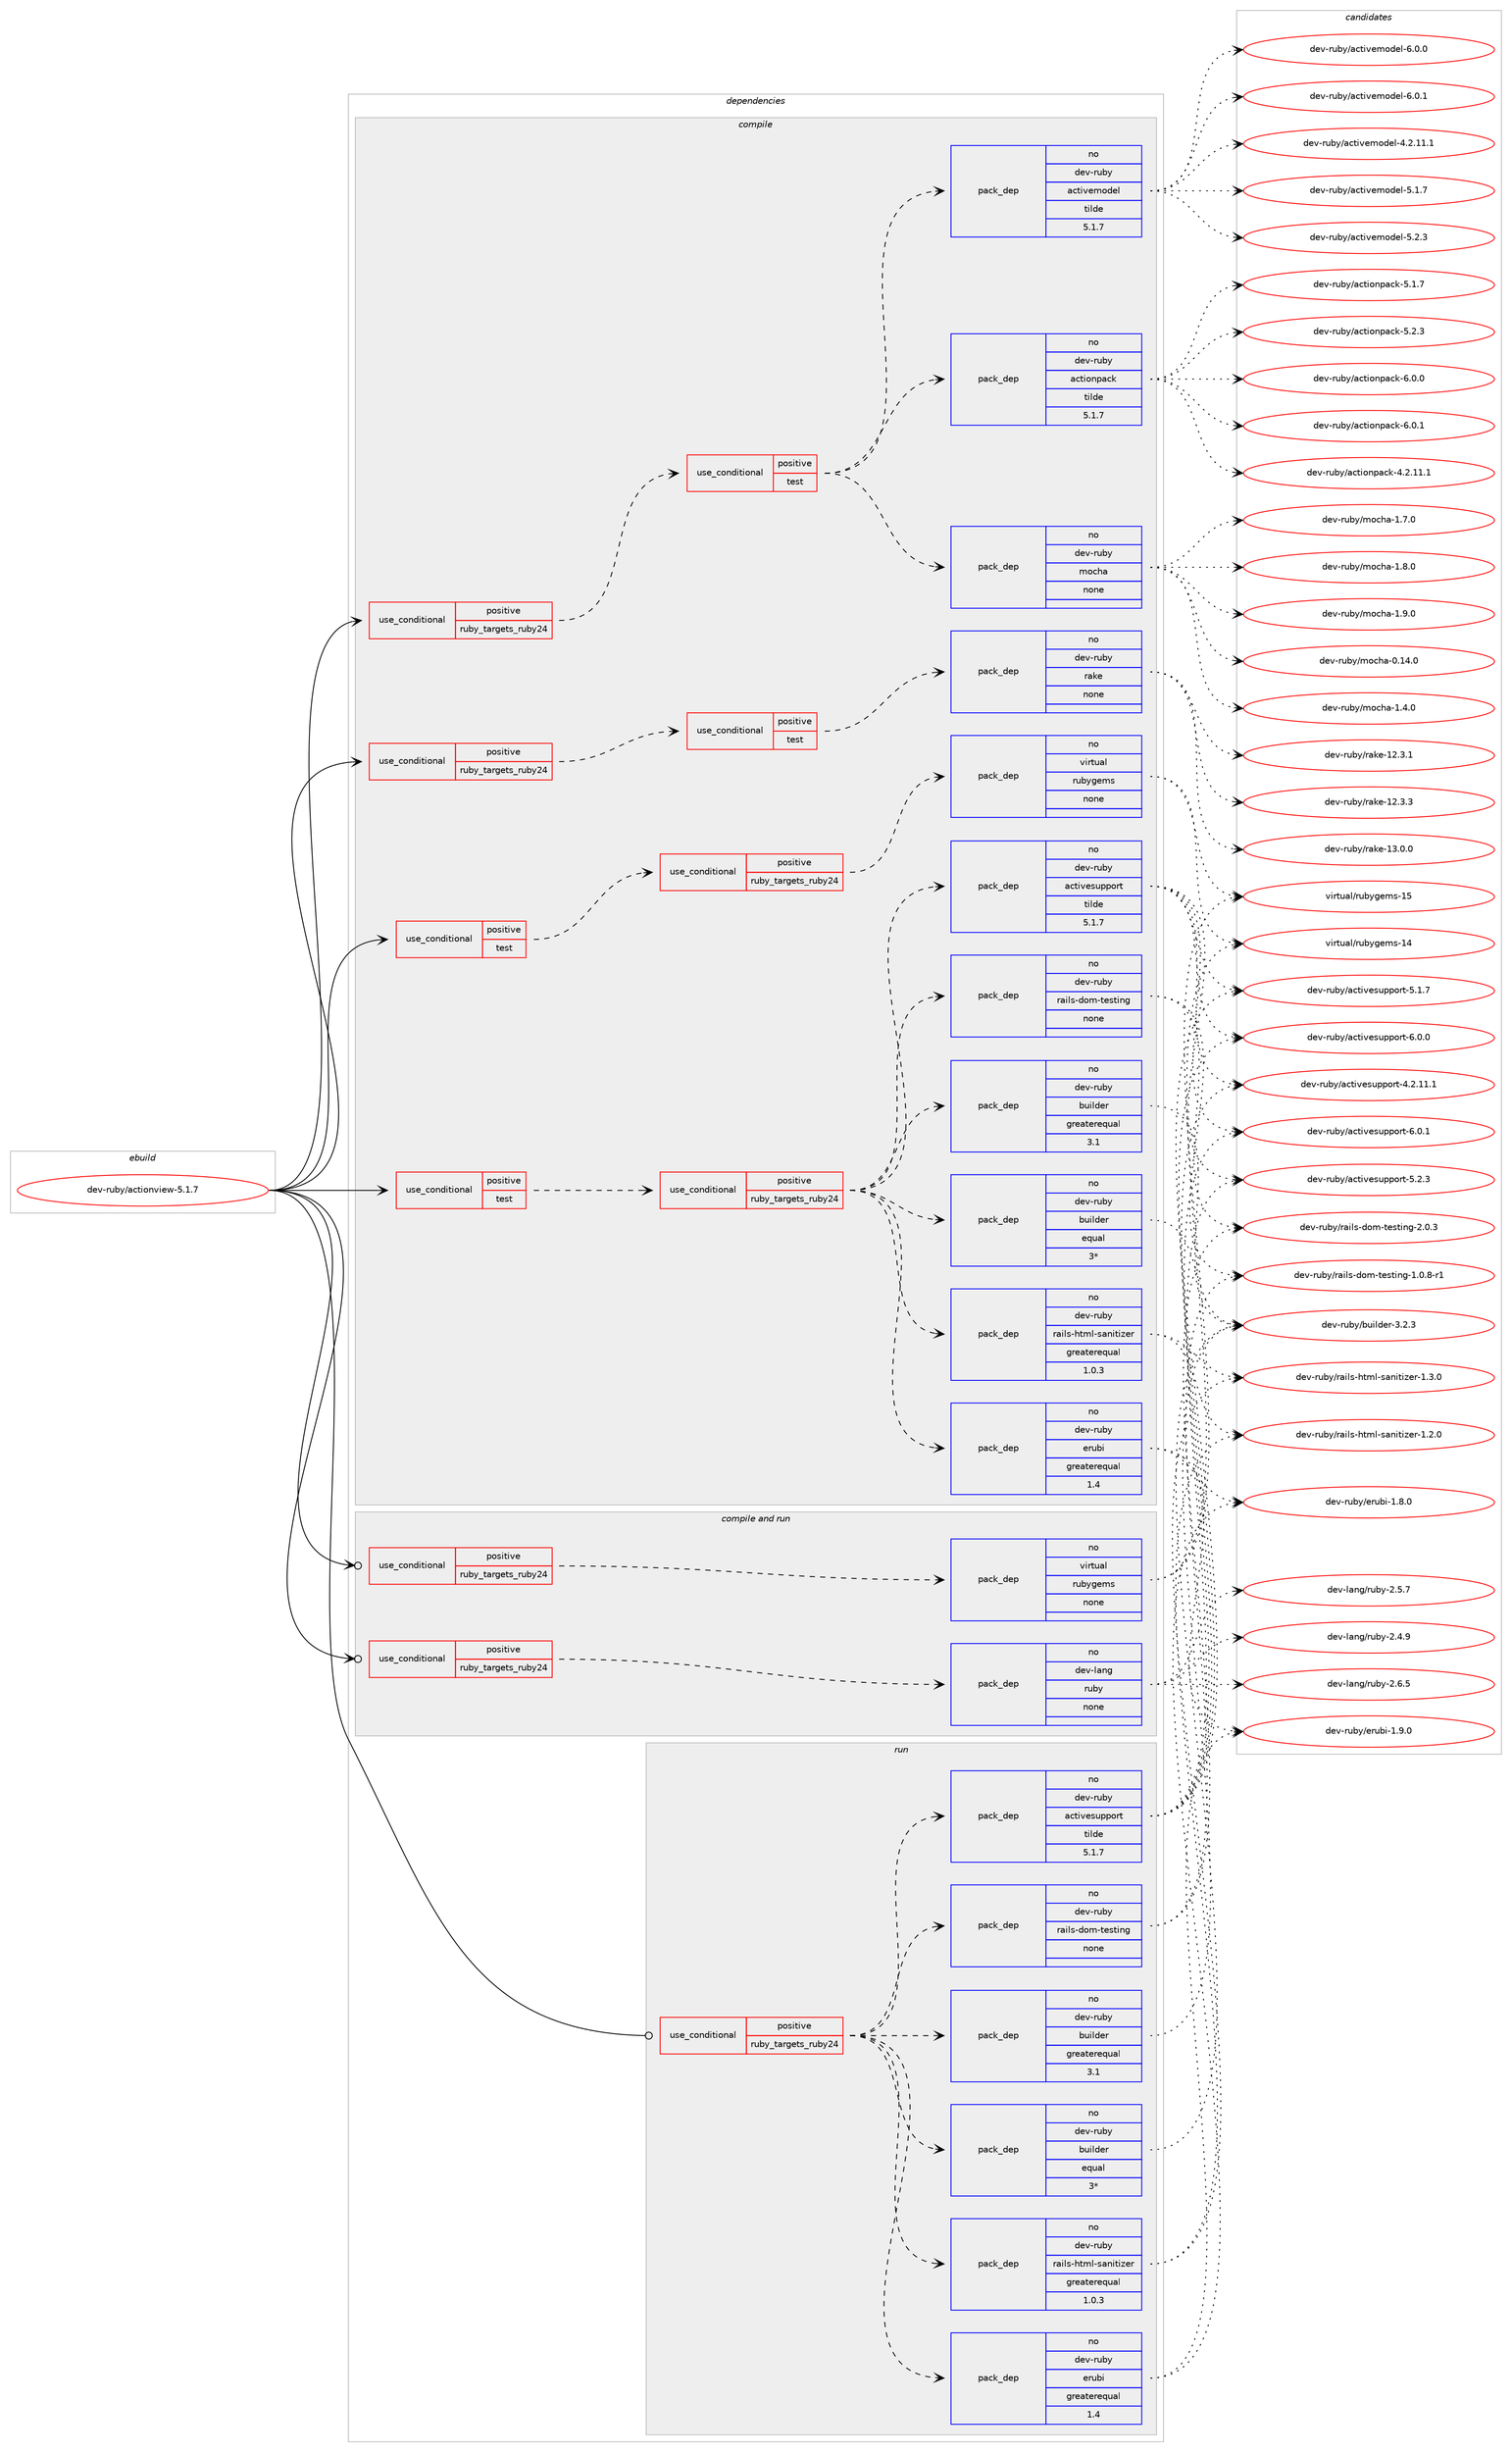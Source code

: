 digraph prolog {

# *************
# Graph options
# *************

newrank=true;
concentrate=true;
compound=true;
graph [rankdir=LR,fontname=Helvetica,fontsize=10,ranksep=1.5];#, ranksep=2.5, nodesep=0.2];
edge  [arrowhead=vee];
node  [fontname=Helvetica,fontsize=10];

# **********
# The ebuild
# **********

subgraph cluster_leftcol {
color=gray;
rank=same;
label=<<i>ebuild</i>>;
id [label="dev-ruby/actionview-5.1.7", color=red, width=4, href="../dev-ruby/actionview-5.1.7.svg"];
}

# ****************
# The dependencies
# ****************

subgraph cluster_midcol {
color=gray;
label=<<i>dependencies</i>>;
subgraph cluster_compile {
fillcolor="#eeeeee";
style=filled;
label=<<i>compile</i>>;
subgraph cond157043 {
dependency674546 [label=<<TABLE BORDER="0" CELLBORDER="1" CELLSPACING="0" CELLPADDING="4"><TR><TD ROWSPAN="3" CELLPADDING="10">use_conditional</TD></TR><TR><TD>positive</TD></TR><TR><TD>ruby_targets_ruby24</TD></TR></TABLE>>, shape=none, color=red];
subgraph cond157044 {
dependency674547 [label=<<TABLE BORDER="0" CELLBORDER="1" CELLSPACING="0" CELLPADDING="4"><TR><TD ROWSPAN="3" CELLPADDING="10">use_conditional</TD></TR><TR><TD>positive</TD></TR><TR><TD>test</TD></TR></TABLE>>, shape=none, color=red];
subgraph pack505597 {
dependency674548 [label=<<TABLE BORDER="0" CELLBORDER="1" CELLSPACING="0" CELLPADDING="4" WIDTH="220"><TR><TD ROWSPAN="6" CELLPADDING="30">pack_dep</TD></TR><TR><TD WIDTH="110">no</TD></TR><TR><TD>dev-ruby</TD></TR><TR><TD>mocha</TD></TR><TR><TD>none</TD></TR><TR><TD></TD></TR></TABLE>>, shape=none, color=blue];
}
dependency674547:e -> dependency674548:w [weight=20,style="dashed",arrowhead="vee"];
subgraph pack505598 {
dependency674549 [label=<<TABLE BORDER="0" CELLBORDER="1" CELLSPACING="0" CELLPADDING="4" WIDTH="220"><TR><TD ROWSPAN="6" CELLPADDING="30">pack_dep</TD></TR><TR><TD WIDTH="110">no</TD></TR><TR><TD>dev-ruby</TD></TR><TR><TD>actionpack</TD></TR><TR><TD>tilde</TD></TR><TR><TD>5.1.7</TD></TR></TABLE>>, shape=none, color=blue];
}
dependency674547:e -> dependency674549:w [weight=20,style="dashed",arrowhead="vee"];
subgraph pack505599 {
dependency674550 [label=<<TABLE BORDER="0" CELLBORDER="1" CELLSPACING="0" CELLPADDING="4" WIDTH="220"><TR><TD ROWSPAN="6" CELLPADDING="30">pack_dep</TD></TR><TR><TD WIDTH="110">no</TD></TR><TR><TD>dev-ruby</TD></TR><TR><TD>activemodel</TD></TR><TR><TD>tilde</TD></TR><TR><TD>5.1.7</TD></TR></TABLE>>, shape=none, color=blue];
}
dependency674547:e -> dependency674550:w [weight=20,style="dashed",arrowhead="vee"];
}
dependency674546:e -> dependency674547:w [weight=20,style="dashed",arrowhead="vee"];
}
id:e -> dependency674546:w [weight=20,style="solid",arrowhead="vee"];
subgraph cond157045 {
dependency674551 [label=<<TABLE BORDER="0" CELLBORDER="1" CELLSPACING="0" CELLPADDING="4"><TR><TD ROWSPAN="3" CELLPADDING="10">use_conditional</TD></TR><TR><TD>positive</TD></TR><TR><TD>ruby_targets_ruby24</TD></TR></TABLE>>, shape=none, color=red];
subgraph cond157046 {
dependency674552 [label=<<TABLE BORDER="0" CELLBORDER="1" CELLSPACING="0" CELLPADDING="4"><TR><TD ROWSPAN="3" CELLPADDING="10">use_conditional</TD></TR><TR><TD>positive</TD></TR><TR><TD>test</TD></TR></TABLE>>, shape=none, color=red];
subgraph pack505600 {
dependency674553 [label=<<TABLE BORDER="0" CELLBORDER="1" CELLSPACING="0" CELLPADDING="4" WIDTH="220"><TR><TD ROWSPAN="6" CELLPADDING="30">pack_dep</TD></TR><TR><TD WIDTH="110">no</TD></TR><TR><TD>dev-ruby</TD></TR><TR><TD>rake</TD></TR><TR><TD>none</TD></TR><TR><TD></TD></TR></TABLE>>, shape=none, color=blue];
}
dependency674552:e -> dependency674553:w [weight=20,style="dashed",arrowhead="vee"];
}
dependency674551:e -> dependency674552:w [weight=20,style="dashed",arrowhead="vee"];
}
id:e -> dependency674551:w [weight=20,style="solid",arrowhead="vee"];
subgraph cond157047 {
dependency674554 [label=<<TABLE BORDER="0" CELLBORDER="1" CELLSPACING="0" CELLPADDING="4"><TR><TD ROWSPAN="3" CELLPADDING="10">use_conditional</TD></TR><TR><TD>positive</TD></TR><TR><TD>test</TD></TR></TABLE>>, shape=none, color=red];
subgraph cond157048 {
dependency674555 [label=<<TABLE BORDER="0" CELLBORDER="1" CELLSPACING="0" CELLPADDING="4"><TR><TD ROWSPAN="3" CELLPADDING="10">use_conditional</TD></TR><TR><TD>positive</TD></TR><TR><TD>ruby_targets_ruby24</TD></TR></TABLE>>, shape=none, color=red];
subgraph pack505601 {
dependency674556 [label=<<TABLE BORDER="0" CELLBORDER="1" CELLSPACING="0" CELLPADDING="4" WIDTH="220"><TR><TD ROWSPAN="6" CELLPADDING="30">pack_dep</TD></TR><TR><TD WIDTH="110">no</TD></TR><TR><TD>dev-ruby</TD></TR><TR><TD>activesupport</TD></TR><TR><TD>tilde</TD></TR><TR><TD>5.1.7</TD></TR></TABLE>>, shape=none, color=blue];
}
dependency674555:e -> dependency674556:w [weight=20,style="dashed",arrowhead="vee"];
subgraph pack505602 {
dependency674557 [label=<<TABLE BORDER="0" CELLBORDER="1" CELLSPACING="0" CELLPADDING="4" WIDTH="220"><TR><TD ROWSPAN="6" CELLPADDING="30">pack_dep</TD></TR><TR><TD WIDTH="110">no</TD></TR><TR><TD>dev-ruby</TD></TR><TR><TD>builder</TD></TR><TR><TD>greaterequal</TD></TR><TR><TD>3.1</TD></TR></TABLE>>, shape=none, color=blue];
}
dependency674555:e -> dependency674557:w [weight=20,style="dashed",arrowhead="vee"];
subgraph pack505603 {
dependency674558 [label=<<TABLE BORDER="0" CELLBORDER="1" CELLSPACING="0" CELLPADDING="4" WIDTH="220"><TR><TD ROWSPAN="6" CELLPADDING="30">pack_dep</TD></TR><TR><TD WIDTH="110">no</TD></TR><TR><TD>dev-ruby</TD></TR><TR><TD>builder</TD></TR><TR><TD>equal</TD></TR><TR><TD>3*</TD></TR></TABLE>>, shape=none, color=blue];
}
dependency674555:e -> dependency674558:w [weight=20,style="dashed",arrowhead="vee"];
subgraph pack505604 {
dependency674559 [label=<<TABLE BORDER="0" CELLBORDER="1" CELLSPACING="0" CELLPADDING="4" WIDTH="220"><TR><TD ROWSPAN="6" CELLPADDING="30">pack_dep</TD></TR><TR><TD WIDTH="110">no</TD></TR><TR><TD>dev-ruby</TD></TR><TR><TD>erubi</TD></TR><TR><TD>greaterequal</TD></TR><TR><TD>1.4</TD></TR></TABLE>>, shape=none, color=blue];
}
dependency674555:e -> dependency674559:w [weight=20,style="dashed",arrowhead="vee"];
subgraph pack505605 {
dependency674560 [label=<<TABLE BORDER="0" CELLBORDER="1" CELLSPACING="0" CELLPADDING="4" WIDTH="220"><TR><TD ROWSPAN="6" CELLPADDING="30">pack_dep</TD></TR><TR><TD WIDTH="110">no</TD></TR><TR><TD>dev-ruby</TD></TR><TR><TD>rails-html-sanitizer</TD></TR><TR><TD>greaterequal</TD></TR><TR><TD>1.0.3</TD></TR></TABLE>>, shape=none, color=blue];
}
dependency674555:e -> dependency674560:w [weight=20,style="dashed",arrowhead="vee"];
subgraph pack505606 {
dependency674561 [label=<<TABLE BORDER="0" CELLBORDER="1" CELLSPACING="0" CELLPADDING="4" WIDTH="220"><TR><TD ROWSPAN="6" CELLPADDING="30">pack_dep</TD></TR><TR><TD WIDTH="110">no</TD></TR><TR><TD>dev-ruby</TD></TR><TR><TD>rails-dom-testing</TD></TR><TR><TD>none</TD></TR><TR><TD></TD></TR></TABLE>>, shape=none, color=blue];
}
dependency674555:e -> dependency674561:w [weight=20,style="dashed",arrowhead="vee"];
}
dependency674554:e -> dependency674555:w [weight=20,style="dashed",arrowhead="vee"];
}
id:e -> dependency674554:w [weight=20,style="solid",arrowhead="vee"];
subgraph cond157049 {
dependency674562 [label=<<TABLE BORDER="0" CELLBORDER="1" CELLSPACING="0" CELLPADDING="4"><TR><TD ROWSPAN="3" CELLPADDING="10">use_conditional</TD></TR><TR><TD>positive</TD></TR><TR><TD>test</TD></TR></TABLE>>, shape=none, color=red];
subgraph cond157050 {
dependency674563 [label=<<TABLE BORDER="0" CELLBORDER="1" CELLSPACING="0" CELLPADDING="4"><TR><TD ROWSPAN="3" CELLPADDING="10">use_conditional</TD></TR><TR><TD>positive</TD></TR><TR><TD>ruby_targets_ruby24</TD></TR></TABLE>>, shape=none, color=red];
subgraph pack505607 {
dependency674564 [label=<<TABLE BORDER="0" CELLBORDER="1" CELLSPACING="0" CELLPADDING="4" WIDTH="220"><TR><TD ROWSPAN="6" CELLPADDING="30">pack_dep</TD></TR><TR><TD WIDTH="110">no</TD></TR><TR><TD>virtual</TD></TR><TR><TD>rubygems</TD></TR><TR><TD>none</TD></TR><TR><TD></TD></TR></TABLE>>, shape=none, color=blue];
}
dependency674563:e -> dependency674564:w [weight=20,style="dashed",arrowhead="vee"];
}
dependency674562:e -> dependency674563:w [weight=20,style="dashed",arrowhead="vee"];
}
id:e -> dependency674562:w [weight=20,style="solid",arrowhead="vee"];
}
subgraph cluster_compileandrun {
fillcolor="#eeeeee";
style=filled;
label=<<i>compile and run</i>>;
subgraph cond157051 {
dependency674565 [label=<<TABLE BORDER="0" CELLBORDER="1" CELLSPACING="0" CELLPADDING="4"><TR><TD ROWSPAN="3" CELLPADDING="10">use_conditional</TD></TR><TR><TD>positive</TD></TR><TR><TD>ruby_targets_ruby24</TD></TR></TABLE>>, shape=none, color=red];
subgraph pack505608 {
dependency674566 [label=<<TABLE BORDER="0" CELLBORDER="1" CELLSPACING="0" CELLPADDING="4" WIDTH="220"><TR><TD ROWSPAN="6" CELLPADDING="30">pack_dep</TD></TR><TR><TD WIDTH="110">no</TD></TR><TR><TD>dev-lang</TD></TR><TR><TD>ruby</TD></TR><TR><TD>none</TD></TR><TR><TD></TD></TR></TABLE>>, shape=none, color=blue];
}
dependency674565:e -> dependency674566:w [weight=20,style="dashed",arrowhead="vee"];
}
id:e -> dependency674565:w [weight=20,style="solid",arrowhead="odotvee"];
subgraph cond157052 {
dependency674567 [label=<<TABLE BORDER="0" CELLBORDER="1" CELLSPACING="0" CELLPADDING="4"><TR><TD ROWSPAN="3" CELLPADDING="10">use_conditional</TD></TR><TR><TD>positive</TD></TR><TR><TD>ruby_targets_ruby24</TD></TR></TABLE>>, shape=none, color=red];
subgraph pack505609 {
dependency674568 [label=<<TABLE BORDER="0" CELLBORDER="1" CELLSPACING="0" CELLPADDING="4" WIDTH="220"><TR><TD ROWSPAN="6" CELLPADDING="30">pack_dep</TD></TR><TR><TD WIDTH="110">no</TD></TR><TR><TD>virtual</TD></TR><TR><TD>rubygems</TD></TR><TR><TD>none</TD></TR><TR><TD></TD></TR></TABLE>>, shape=none, color=blue];
}
dependency674567:e -> dependency674568:w [weight=20,style="dashed",arrowhead="vee"];
}
id:e -> dependency674567:w [weight=20,style="solid",arrowhead="odotvee"];
}
subgraph cluster_run {
fillcolor="#eeeeee";
style=filled;
label=<<i>run</i>>;
subgraph cond157053 {
dependency674569 [label=<<TABLE BORDER="0" CELLBORDER="1" CELLSPACING="0" CELLPADDING="4"><TR><TD ROWSPAN="3" CELLPADDING="10">use_conditional</TD></TR><TR><TD>positive</TD></TR><TR><TD>ruby_targets_ruby24</TD></TR></TABLE>>, shape=none, color=red];
subgraph pack505610 {
dependency674570 [label=<<TABLE BORDER="0" CELLBORDER="1" CELLSPACING="0" CELLPADDING="4" WIDTH="220"><TR><TD ROWSPAN="6" CELLPADDING="30">pack_dep</TD></TR><TR><TD WIDTH="110">no</TD></TR><TR><TD>dev-ruby</TD></TR><TR><TD>activesupport</TD></TR><TR><TD>tilde</TD></TR><TR><TD>5.1.7</TD></TR></TABLE>>, shape=none, color=blue];
}
dependency674569:e -> dependency674570:w [weight=20,style="dashed",arrowhead="vee"];
subgraph pack505611 {
dependency674571 [label=<<TABLE BORDER="0" CELLBORDER="1" CELLSPACING="0" CELLPADDING="4" WIDTH="220"><TR><TD ROWSPAN="6" CELLPADDING="30">pack_dep</TD></TR><TR><TD WIDTH="110">no</TD></TR><TR><TD>dev-ruby</TD></TR><TR><TD>builder</TD></TR><TR><TD>greaterequal</TD></TR><TR><TD>3.1</TD></TR></TABLE>>, shape=none, color=blue];
}
dependency674569:e -> dependency674571:w [weight=20,style="dashed",arrowhead="vee"];
subgraph pack505612 {
dependency674572 [label=<<TABLE BORDER="0" CELLBORDER="1" CELLSPACING="0" CELLPADDING="4" WIDTH="220"><TR><TD ROWSPAN="6" CELLPADDING="30">pack_dep</TD></TR><TR><TD WIDTH="110">no</TD></TR><TR><TD>dev-ruby</TD></TR><TR><TD>builder</TD></TR><TR><TD>equal</TD></TR><TR><TD>3*</TD></TR></TABLE>>, shape=none, color=blue];
}
dependency674569:e -> dependency674572:w [weight=20,style="dashed",arrowhead="vee"];
subgraph pack505613 {
dependency674573 [label=<<TABLE BORDER="0" CELLBORDER="1" CELLSPACING="0" CELLPADDING="4" WIDTH="220"><TR><TD ROWSPAN="6" CELLPADDING="30">pack_dep</TD></TR><TR><TD WIDTH="110">no</TD></TR><TR><TD>dev-ruby</TD></TR><TR><TD>erubi</TD></TR><TR><TD>greaterequal</TD></TR><TR><TD>1.4</TD></TR></TABLE>>, shape=none, color=blue];
}
dependency674569:e -> dependency674573:w [weight=20,style="dashed",arrowhead="vee"];
subgraph pack505614 {
dependency674574 [label=<<TABLE BORDER="0" CELLBORDER="1" CELLSPACING="0" CELLPADDING="4" WIDTH="220"><TR><TD ROWSPAN="6" CELLPADDING="30">pack_dep</TD></TR><TR><TD WIDTH="110">no</TD></TR><TR><TD>dev-ruby</TD></TR><TR><TD>rails-html-sanitizer</TD></TR><TR><TD>greaterequal</TD></TR><TR><TD>1.0.3</TD></TR></TABLE>>, shape=none, color=blue];
}
dependency674569:e -> dependency674574:w [weight=20,style="dashed",arrowhead="vee"];
subgraph pack505615 {
dependency674575 [label=<<TABLE BORDER="0" CELLBORDER="1" CELLSPACING="0" CELLPADDING="4" WIDTH="220"><TR><TD ROWSPAN="6" CELLPADDING="30">pack_dep</TD></TR><TR><TD WIDTH="110">no</TD></TR><TR><TD>dev-ruby</TD></TR><TR><TD>rails-dom-testing</TD></TR><TR><TD>none</TD></TR><TR><TD></TD></TR></TABLE>>, shape=none, color=blue];
}
dependency674569:e -> dependency674575:w [weight=20,style="dashed",arrowhead="vee"];
}
id:e -> dependency674569:w [weight=20,style="solid",arrowhead="odot"];
}
}

# **************
# The candidates
# **************

subgraph cluster_choices {
rank=same;
color=gray;
label=<<i>candidates</i>>;

subgraph choice505597 {
color=black;
nodesep=1;
choice100101118451141179812147109111991049745484649524648 [label="dev-ruby/mocha-0.14.0", color=red, width=4,href="../dev-ruby/mocha-0.14.0.svg"];
choice1001011184511411798121471091119910497454946524648 [label="dev-ruby/mocha-1.4.0", color=red, width=4,href="../dev-ruby/mocha-1.4.0.svg"];
choice1001011184511411798121471091119910497454946554648 [label="dev-ruby/mocha-1.7.0", color=red, width=4,href="../dev-ruby/mocha-1.7.0.svg"];
choice1001011184511411798121471091119910497454946564648 [label="dev-ruby/mocha-1.8.0", color=red, width=4,href="../dev-ruby/mocha-1.8.0.svg"];
choice1001011184511411798121471091119910497454946574648 [label="dev-ruby/mocha-1.9.0", color=red, width=4,href="../dev-ruby/mocha-1.9.0.svg"];
dependency674548:e -> choice100101118451141179812147109111991049745484649524648:w [style=dotted,weight="100"];
dependency674548:e -> choice1001011184511411798121471091119910497454946524648:w [style=dotted,weight="100"];
dependency674548:e -> choice1001011184511411798121471091119910497454946554648:w [style=dotted,weight="100"];
dependency674548:e -> choice1001011184511411798121471091119910497454946564648:w [style=dotted,weight="100"];
dependency674548:e -> choice1001011184511411798121471091119910497454946574648:w [style=dotted,weight="100"];
}
subgraph choice505598 {
color=black;
nodesep=1;
choice10010111845114117981214797991161051111101129799107455246504649494649 [label="dev-ruby/actionpack-4.2.11.1", color=red, width=4,href="../dev-ruby/actionpack-4.2.11.1.svg"];
choice10010111845114117981214797991161051111101129799107455346494655 [label="dev-ruby/actionpack-5.1.7", color=red, width=4,href="../dev-ruby/actionpack-5.1.7.svg"];
choice10010111845114117981214797991161051111101129799107455346504651 [label="dev-ruby/actionpack-5.2.3", color=red, width=4,href="../dev-ruby/actionpack-5.2.3.svg"];
choice10010111845114117981214797991161051111101129799107455446484648 [label="dev-ruby/actionpack-6.0.0", color=red, width=4,href="../dev-ruby/actionpack-6.0.0.svg"];
choice10010111845114117981214797991161051111101129799107455446484649 [label="dev-ruby/actionpack-6.0.1", color=red, width=4,href="../dev-ruby/actionpack-6.0.1.svg"];
dependency674549:e -> choice10010111845114117981214797991161051111101129799107455246504649494649:w [style=dotted,weight="100"];
dependency674549:e -> choice10010111845114117981214797991161051111101129799107455346494655:w [style=dotted,weight="100"];
dependency674549:e -> choice10010111845114117981214797991161051111101129799107455346504651:w [style=dotted,weight="100"];
dependency674549:e -> choice10010111845114117981214797991161051111101129799107455446484648:w [style=dotted,weight="100"];
dependency674549:e -> choice10010111845114117981214797991161051111101129799107455446484649:w [style=dotted,weight="100"];
}
subgraph choice505599 {
color=black;
nodesep=1;
choice1001011184511411798121479799116105118101109111100101108455246504649494649 [label="dev-ruby/activemodel-4.2.11.1", color=red, width=4,href="../dev-ruby/activemodel-4.2.11.1.svg"];
choice1001011184511411798121479799116105118101109111100101108455346494655 [label="dev-ruby/activemodel-5.1.7", color=red, width=4,href="../dev-ruby/activemodel-5.1.7.svg"];
choice1001011184511411798121479799116105118101109111100101108455346504651 [label="dev-ruby/activemodel-5.2.3", color=red, width=4,href="../dev-ruby/activemodel-5.2.3.svg"];
choice1001011184511411798121479799116105118101109111100101108455446484648 [label="dev-ruby/activemodel-6.0.0", color=red, width=4,href="../dev-ruby/activemodel-6.0.0.svg"];
choice1001011184511411798121479799116105118101109111100101108455446484649 [label="dev-ruby/activemodel-6.0.1", color=red, width=4,href="../dev-ruby/activemodel-6.0.1.svg"];
dependency674550:e -> choice1001011184511411798121479799116105118101109111100101108455246504649494649:w [style=dotted,weight="100"];
dependency674550:e -> choice1001011184511411798121479799116105118101109111100101108455346494655:w [style=dotted,weight="100"];
dependency674550:e -> choice1001011184511411798121479799116105118101109111100101108455346504651:w [style=dotted,weight="100"];
dependency674550:e -> choice1001011184511411798121479799116105118101109111100101108455446484648:w [style=dotted,weight="100"];
dependency674550:e -> choice1001011184511411798121479799116105118101109111100101108455446484649:w [style=dotted,weight="100"];
}
subgraph choice505600 {
color=black;
nodesep=1;
choice1001011184511411798121471149710710145495046514649 [label="dev-ruby/rake-12.3.1", color=red, width=4,href="../dev-ruby/rake-12.3.1.svg"];
choice1001011184511411798121471149710710145495046514651 [label="dev-ruby/rake-12.3.3", color=red, width=4,href="../dev-ruby/rake-12.3.3.svg"];
choice1001011184511411798121471149710710145495146484648 [label="dev-ruby/rake-13.0.0", color=red, width=4,href="../dev-ruby/rake-13.0.0.svg"];
dependency674553:e -> choice1001011184511411798121471149710710145495046514649:w [style=dotted,weight="100"];
dependency674553:e -> choice1001011184511411798121471149710710145495046514651:w [style=dotted,weight="100"];
dependency674553:e -> choice1001011184511411798121471149710710145495146484648:w [style=dotted,weight="100"];
}
subgraph choice505601 {
color=black;
nodesep=1;
choice1001011184511411798121479799116105118101115117112112111114116455246504649494649 [label="dev-ruby/activesupport-4.2.11.1", color=red, width=4,href="../dev-ruby/activesupport-4.2.11.1.svg"];
choice1001011184511411798121479799116105118101115117112112111114116455346494655 [label="dev-ruby/activesupport-5.1.7", color=red, width=4,href="../dev-ruby/activesupport-5.1.7.svg"];
choice1001011184511411798121479799116105118101115117112112111114116455346504651 [label="dev-ruby/activesupport-5.2.3", color=red, width=4,href="../dev-ruby/activesupport-5.2.3.svg"];
choice1001011184511411798121479799116105118101115117112112111114116455446484648 [label="dev-ruby/activesupport-6.0.0", color=red, width=4,href="../dev-ruby/activesupport-6.0.0.svg"];
choice1001011184511411798121479799116105118101115117112112111114116455446484649 [label="dev-ruby/activesupport-6.0.1", color=red, width=4,href="../dev-ruby/activesupport-6.0.1.svg"];
dependency674556:e -> choice1001011184511411798121479799116105118101115117112112111114116455246504649494649:w [style=dotted,weight="100"];
dependency674556:e -> choice1001011184511411798121479799116105118101115117112112111114116455346494655:w [style=dotted,weight="100"];
dependency674556:e -> choice1001011184511411798121479799116105118101115117112112111114116455346504651:w [style=dotted,weight="100"];
dependency674556:e -> choice1001011184511411798121479799116105118101115117112112111114116455446484648:w [style=dotted,weight="100"];
dependency674556:e -> choice1001011184511411798121479799116105118101115117112112111114116455446484649:w [style=dotted,weight="100"];
}
subgraph choice505602 {
color=black;
nodesep=1;
choice10010111845114117981214798117105108100101114455146504651 [label="dev-ruby/builder-3.2.3", color=red, width=4,href="../dev-ruby/builder-3.2.3.svg"];
dependency674557:e -> choice10010111845114117981214798117105108100101114455146504651:w [style=dotted,weight="100"];
}
subgraph choice505603 {
color=black;
nodesep=1;
choice10010111845114117981214798117105108100101114455146504651 [label="dev-ruby/builder-3.2.3", color=red, width=4,href="../dev-ruby/builder-3.2.3.svg"];
dependency674558:e -> choice10010111845114117981214798117105108100101114455146504651:w [style=dotted,weight="100"];
}
subgraph choice505604 {
color=black;
nodesep=1;
choice10010111845114117981214710111411798105454946564648 [label="dev-ruby/erubi-1.8.0", color=red, width=4,href="../dev-ruby/erubi-1.8.0.svg"];
choice10010111845114117981214710111411798105454946574648 [label="dev-ruby/erubi-1.9.0", color=red, width=4,href="../dev-ruby/erubi-1.9.0.svg"];
dependency674559:e -> choice10010111845114117981214710111411798105454946564648:w [style=dotted,weight="100"];
dependency674559:e -> choice10010111845114117981214710111411798105454946574648:w [style=dotted,weight="100"];
}
subgraph choice505605 {
color=black;
nodesep=1;
choice10010111845114117981214711497105108115451041161091084511597110105116105122101114454946504648 [label="dev-ruby/rails-html-sanitizer-1.2.0", color=red, width=4,href="../dev-ruby/rails-html-sanitizer-1.2.0.svg"];
choice10010111845114117981214711497105108115451041161091084511597110105116105122101114454946514648 [label="dev-ruby/rails-html-sanitizer-1.3.0", color=red, width=4,href="../dev-ruby/rails-html-sanitizer-1.3.0.svg"];
dependency674560:e -> choice10010111845114117981214711497105108115451041161091084511597110105116105122101114454946504648:w [style=dotted,weight="100"];
dependency674560:e -> choice10010111845114117981214711497105108115451041161091084511597110105116105122101114454946514648:w [style=dotted,weight="100"];
}
subgraph choice505606 {
color=black;
nodesep=1;
choice1001011184511411798121471149710510811545100111109451161011151161051101034549464846564511449 [label="dev-ruby/rails-dom-testing-1.0.8-r1", color=red, width=4,href="../dev-ruby/rails-dom-testing-1.0.8-r1.svg"];
choice100101118451141179812147114971051081154510011110945116101115116105110103455046484651 [label="dev-ruby/rails-dom-testing-2.0.3", color=red, width=4,href="../dev-ruby/rails-dom-testing-2.0.3.svg"];
dependency674561:e -> choice1001011184511411798121471149710510811545100111109451161011151161051101034549464846564511449:w [style=dotted,weight="100"];
dependency674561:e -> choice100101118451141179812147114971051081154510011110945116101115116105110103455046484651:w [style=dotted,weight="100"];
}
subgraph choice505607 {
color=black;
nodesep=1;
choice118105114116117971084711411798121103101109115454952 [label="virtual/rubygems-14", color=red, width=4,href="../virtual/rubygems-14.svg"];
choice118105114116117971084711411798121103101109115454953 [label="virtual/rubygems-15", color=red, width=4,href="../virtual/rubygems-15.svg"];
dependency674564:e -> choice118105114116117971084711411798121103101109115454952:w [style=dotted,weight="100"];
dependency674564:e -> choice118105114116117971084711411798121103101109115454953:w [style=dotted,weight="100"];
}
subgraph choice505608 {
color=black;
nodesep=1;
choice10010111845108971101034711411798121455046524657 [label="dev-lang/ruby-2.4.9", color=red, width=4,href="../dev-lang/ruby-2.4.9.svg"];
choice10010111845108971101034711411798121455046534655 [label="dev-lang/ruby-2.5.7", color=red, width=4,href="../dev-lang/ruby-2.5.7.svg"];
choice10010111845108971101034711411798121455046544653 [label="dev-lang/ruby-2.6.5", color=red, width=4,href="../dev-lang/ruby-2.6.5.svg"];
dependency674566:e -> choice10010111845108971101034711411798121455046524657:w [style=dotted,weight="100"];
dependency674566:e -> choice10010111845108971101034711411798121455046534655:w [style=dotted,weight="100"];
dependency674566:e -> choice10010111845108971101034711411798121455046544653:w [style=dotted,weight="100"];
}
subgraph choice505609 {
color=black;
nodesep=1;
choice118105114116117971084711411798121103101109115454952 [label="virtual/rubygems-14", color=red, width=4,href="../virtual/rubygems-14.svg"];
choice118105114116117971084711411798121103101109115454953 [label="virtual/rubygems-15", color=red, width=4,href="../virtual/rubygems-15.svg"];
dependency674568:e -> choice118105114116117971084711411798121103101109115454952:w [style=dotted,weight="100"];
dependency674568:e -> choice118105114116117971084711411798121103101109115454953:w [style=dotted,weight="100"];
}
subgraph choice505610 {
color=black;
nodesep=1;
choice1001011184511411798121479799116105118101115117112112111114116455246504649494649 [label="dev-ruby/activesupport-4.2.11.1", color=red, width=4,href="../dev-ruby/activesupport-4.2.11.1.svg"];
choice1001011184511411798121479799116105118101115117112112111114116455346494655 [label="dev-ruby/activesupport-5.1.7", color=red, width=4,href="../dev-ruby/activesupport-5.1.7.svg"];
choice1001011184511411798121479799116105118101115117112112111114116455346504651 [label="dev-ruby/activesupport-5.2.3", color=red, width=4,href="../dev-ruby/activesupport-5.2.3.svg"];
choice1001011184511411798121479799116105118101115117112112111114116455446484648 [label="dev-ruby/activesupport-6.0.0", color=red, width=4,href="../dev-ruby/activesupport-6.0.0.svg"];
choice1001011184511411798121479799116105118101115117112112111114116455446484649 [label="dev-ruby/activesupport-6.0.1", color=red, width=4,href="../dev-ruby/activesupport-6.0.1.svg"];
dependency674570:e -> choice1001011184511411798121479799116105118101115117112112111114116455246504649494649:w [style=dotted,weight="100"];
dependency674570:e -> choice1001011184511411798121479799116105118101115117112112111114116455346494655:w [style=dotted,weight="100"];
dependency674570:e -> choice1001011184511411798121479799116105118101115117112112111114116455346504651:w [style=dotted,weight="100"];
dependency674570:e -> choice1001011184511411798121479799116105118101115117112112111114116455446484648:w [style=dotted,weight="100"];
dependency674570:e -> choice1001011184511411798121479799116105118101115117112112111114116455446484649:w [style=dotted,weight="100"];
}
subgraph choice505611 {
color=black;
nodesep=1;
choice10010111845114117981214798117105108100101114455146504651 [label="dev-ruby/builder-3.2.3", color=red, width=4,href="../dev-ruby/builder-3.2.3.svg"];
dependency674571:e -> choice10010111845114117981214798117105108100101114455146504651:w [style=dotted,weight="100"];
}
subgraph choice505612 {
color=black;
nodesep=1;
choice10010111845114117981214798117105108100101114455146504651 [label="dev-ruby/builder-3.2.3", color=red, width=4,href="../dev-ruby/builder-3.2.3.svg"];
dependency674572:e -> choice10010111845114117981214798117105108100101114455146504651:w [style=dotted,weight="100"];
}
subgraph choice505613 {
color=black;
nodesep=1;
choice10010111845114117981214710111411798105454946564648 [label="dev-ruby/erubi-1.8.0", color=red, width=4,href="../dev-ruby/erubi-1.8.0.svg"];
choice10010111845114117981214710111411798105454946574648 [label="dev-ruby/erubi-1.9.0", color=red, width=4,href="../dev-ruby/erubi-1.9.0.svg"];
dependency674573:e -> choice10010111845114117981214710111411798105454946564648:w [style=dotted,weight="100"];
dependency674573:e -> choice10010111845114117981214710111411798105454946574648:w [style=dotted,weight="100"];
}
subgraph choice505614 {
color=black;
nodesep=1;
choice10010111845114117981214711497105108115451041161091084511597110105116105122101114454946504648 [label="dev-ruby/rails-html-sanitizer-1.2.0", color=red, width=4,href="../dev-ruby/rails-html-sanitizer-1.2.0.svg"];
choice10010111845114117981214711497105108115451041161091084511597110105116105122101114454946514648 [label="dev-ruby/rails-html-sanitizer-1.3.0", color=red, width=4,href="../dev-ruby/rails-html-sanitizer-1.3.0.svg"];
dependency674574:e -> choice10010111845114117981214711497105108115451041161091084511597110105116105122101114454946504648:w [style=dotted,weight="100"];
dependency674574:e -> choice10010111845114117981214711497105108115451041161091084511597110105116105122101114454946514648:w [style=dotted,weight="100"];
}
subgraph choice505615 {
color=black;
nodesep=1;
choice1001011184511411798121471149710510811545100111109451161011151161051101034549464846564511449 [label="dev-ruby/rails-dom-testing-1.0.8-r1", color=red, width=4,href="../dev-ruby/rails-dom-testing-1.0.8-r1.svg"];
choice100101118451141179812147114971051081154510011110945116101115116105110103455046484651 [label="dev-ruby/rails-dom-testing-2.0.3", color=red, width=4,href="../dev-ruby/rails-dom-testing-2.0.3.svg"];
dependency674575:e -> choice1001011184511411798121471149710510811545100111109451161011151161051101034549464846564511449:w [style=dotted,weight="100"];
dependency674575:e -> choice100101118451141179812147114971051081154510011110945116101115116105110103455046484651:w [style=dotted,weight="100"];
}
}

}
